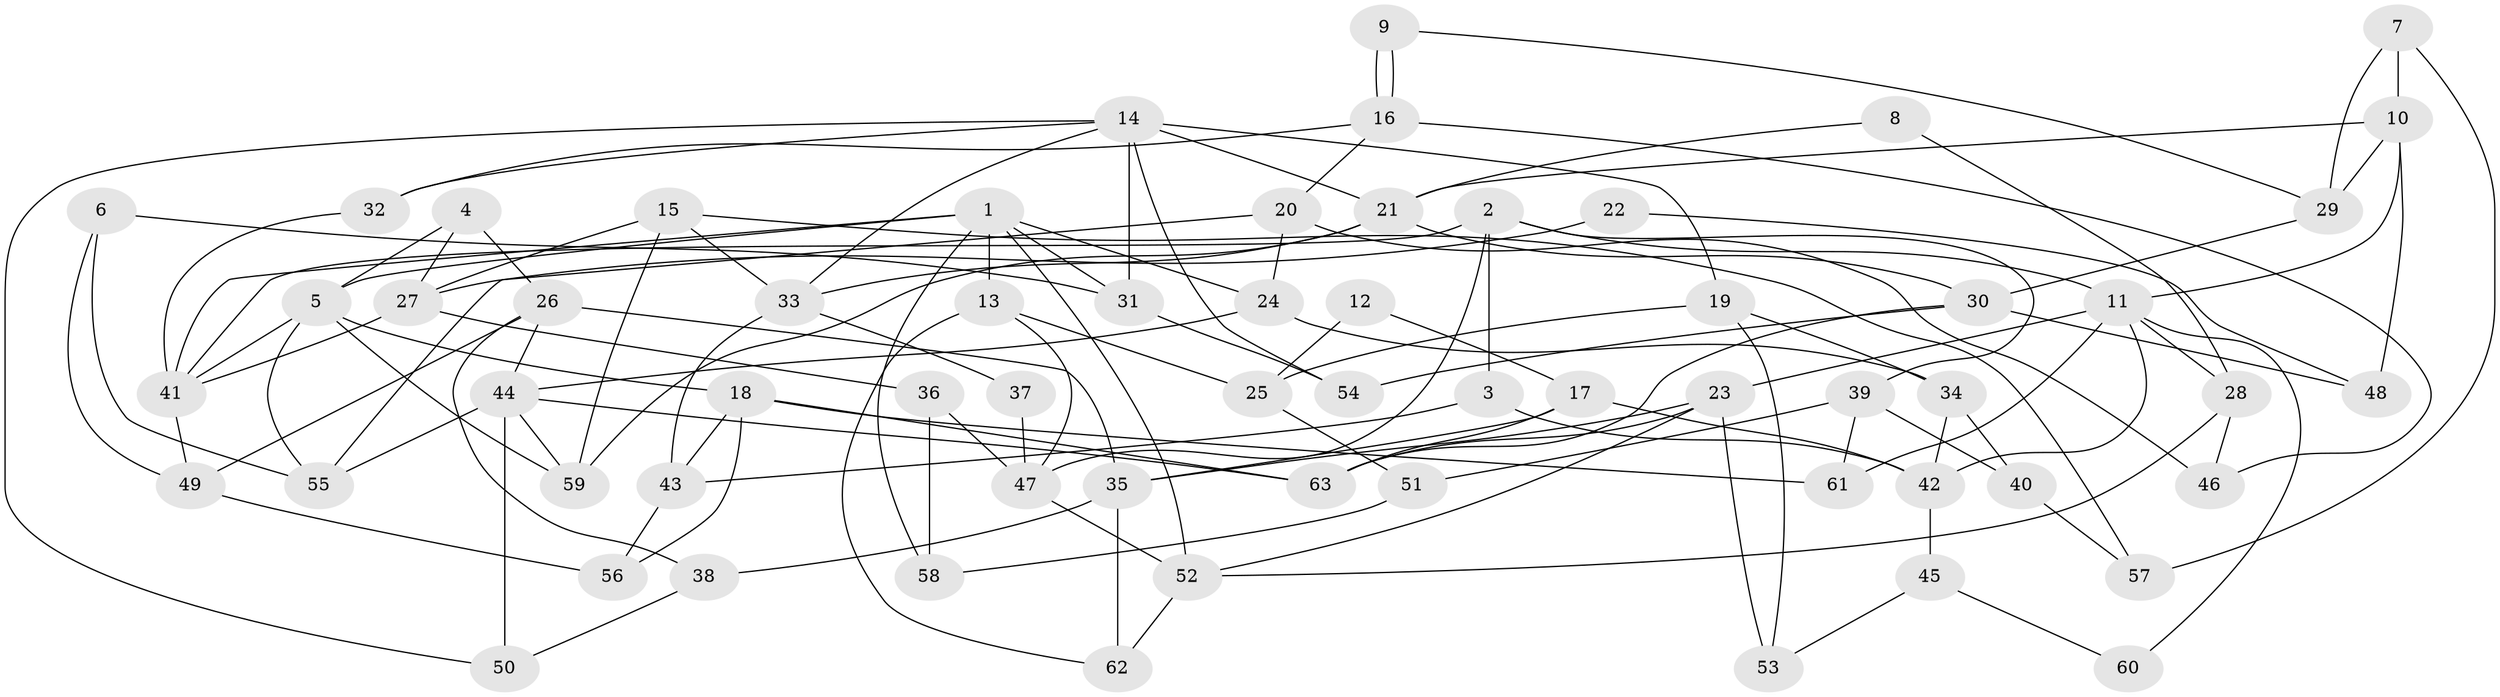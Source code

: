 // Generated by graph-tools (version 1.1) at 2025/36/03/09/25 02:36:18]
// undirected, 63 vertices, 126 edges
graph export_dot {
graph [start="1"]
  node [color=gray90,style=filled];
  1;
  2;
  3;
  4;
  5;
  6;
  7;
  8;
  9;
  10;
  11;
  12;
  13;
  14;
  15;
  16;
  17;
  18;
  19;
  20;
  21;
  22;
  23;
  24;
  25;
  26;
  27;
  28;
  29;
  30;
  31;
  32;
  33;
  34;
  35;
  36;
  37;
  38;
  39;
  40;
  41;
  42;
  43;
  44;
  45;
  46;
  47;
  48;
  49;
  50;
  51;
  52;
  53;
  54;
  55;
  56;
  57;
  58;
  59;
  60;
  61;
  62;
  63;
  1 -- 5;
  1 -- 52;
  1 -- 13;
  1 -- 24;
  1 -- 31;
  1 -- 41;
  1 -- 58;
  2 -- 41;
  2 -- 39;
  2 -- 3;
  2 -- 11;
  2 -- 47;
  3 -- 43;
  3 -- 42;
  4 -- 5;
  4 -- 26;
  4 -- 27;
  5 -- 59;
  5 -- 18;
  5 -- 41;
  5 -- 55;
  6 -- 49;
  6 -- 55;
  6 -- 31;
  7 -- 29;
  7 -- 10;
  7 -- 57;
  8 -- 21;
  8 -- 28;
  9 -- 16;
  9 -- 16;
  9 -- 29;
  10 -- 21;
  10 -- 11;
  10 -- 29;
  10 -- 48;
  11 -- 28;
  11 -- 23;
  11 -- 42;
  11 -- 60;
  11 -- 61;
  12 -- 25;
  12 -- 17;
  13 -- 47;
  13 -- 25;
  13 -- 62;
  14 -- 32;
  14 -- 31;
  14 -- 19;
  14 -- 21;
  14 -- 33;
  14 -- 50;
  14 -- 54;
  15 -- 27;
  15 -- 33;
  15 -- 57;
  15 -- 59;
  16 -- 20;
  16 -- 32;
  16 -- 46;
  17 -- 35;
  17 -- 42;
  17 -- 63;
  18 -- 43;
  18 -- 61;
  18 -- 56;
  18 -- 63;
  19 -- 34;
  19 -- 25;
  19 -- 53;
  20 -- 24;
  20 -- 55;
  20 -- 46;
  21 -- 30;
  21 -- 33;
  21 -- 59;
  22 -- 48;
  22 -- 27;
  23 -- 63;
  23 -- 35;
  23 -- 52;
  23 -- 53;
  24 -- 44;
  24 -- 34;
  25 -- 51;
  26 -- 35;
  26 -- 44;
  26 -- 38;
  26 -- 49;
  27 -- 41;
  27 -- 36;
  28 -- 52;
  28 -- 46;
  29 -- 30;
  30 -- 54;
  30 -- 63;
  30 -- 48;
  31 -- 54;
  32 -- 41;
  33 -- 37;
  33 -- 43;
  34 -- 42;
  34 -- 40;
  35 -- 38;
  35 -- 62;
  36 -- 47;
  36 -- 58;
  37 -- 47;
  38 -- 50;
  39 -- 51;
  39 -- 40;
  39 -- 61;
  40 -- 57;
  41 -- 49;
  42 -- 45;
  43 -- 56;
  44 -- 59;
  44 -- 63;
  44 -- 50;
  44 -- 55;
  45 -- 53;
  45 -- 60;
  47 -- 52;
  49 -- 56;
  51 -- 58;
  52 -- 62;
}

